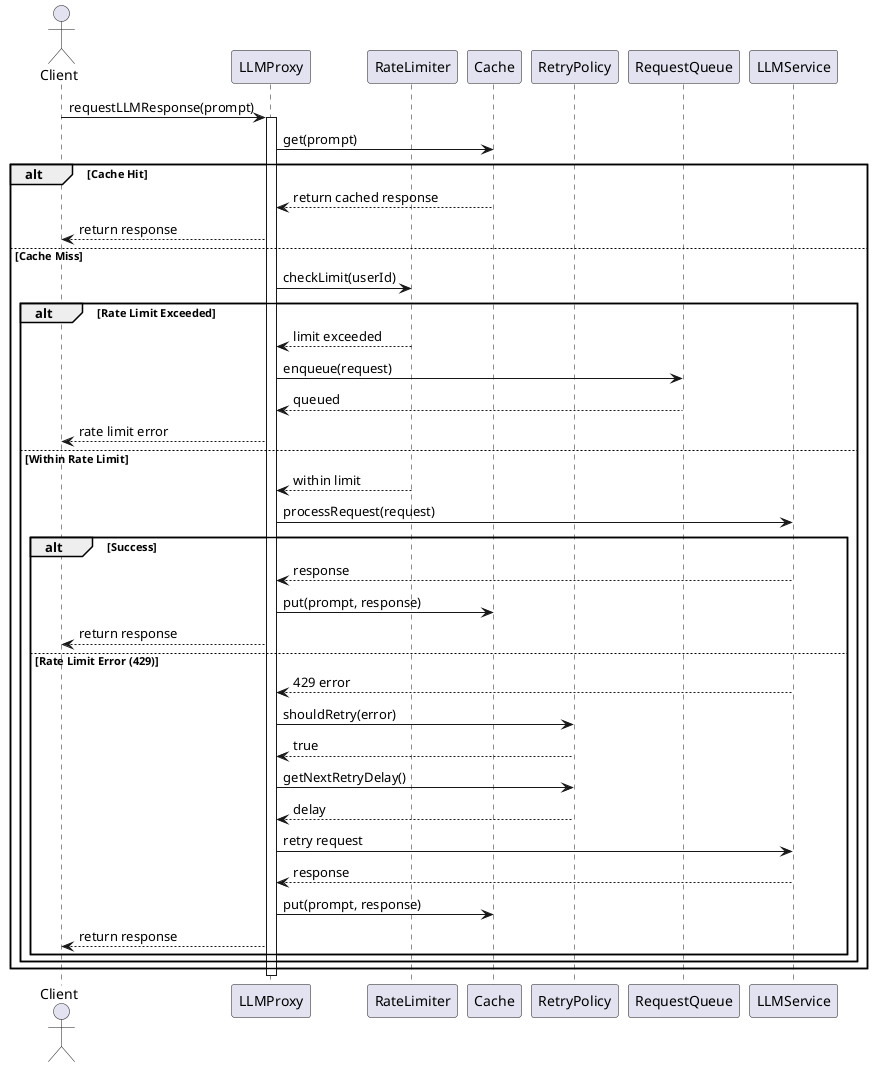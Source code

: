 @startuml Proxy for Rate-Limited Access Pattern - Sequence Diagram

actor Client
participant "LLMProxy" as Proxy
participant "RateLimiter" as Limiter
participant "Cache" as Cache
participant "RetryPolicy" as Retry
participant "RequestQueue" as Queue
participant "LLMService" as LLM

Client -> Proxy: requestLLMResponse(prompt)
activate Proxy

Proxy -> Cache: get(prompt)
alt Cache Hit
    Cache --> Proxy: return cached response
    Proxy --> Client: return response
else Cache Miss
    Proxy -> Limiter: checkLimit(userId)
    alt Rate Limit Exceeded
        Limiter --> Proxy: limit exceeded
        Proxy -> Queue: enqueue(request)
        Queue --> Proxy: queued
        Proxy --> Client: rate limit error
    else Within Rate Limit
        Limiter --> Proxy: within limit
        Proxy -> LLM: processRequest(request)
        alt Success
            LLM --> Proxy: response
            Proxy -> Cache: put(prompt, response)
            Proxy --> Client: return response
        else Rate Limit Error (429)
            LLM --> Proxy: 429 error
            Proxy -> Retry: shouldRetry(error)
            Retry --> Proxy: true
            Proxy -> Retry: getNextRetryDelay()
            Retry --> Proxy: delay
            Proxy -> LLM: retry request
            LLM --> Proxy: response
            Proxy -> Cache: put(prompt, response)
            Proxy --> Client: return response
        end
    end
end

deactivate Proxy

@enduml 
